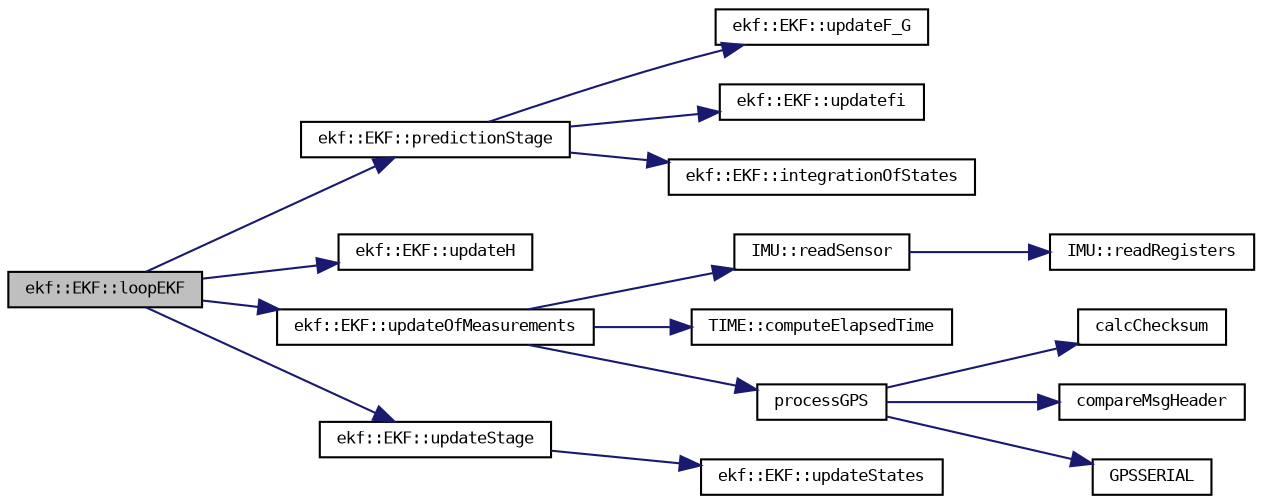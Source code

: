 digraph "ekf::EKF::loopEKF"
{
  bgcolor="transparent";
  edge [fontname="DejaVuSansMono",fontsize="8",labelfontname="DejaVuSansMono",labelfontsize="8"];
  node [fontname="DejaVuSansMono",fontsize="8",shape=record];
  rankdir="LR";
  Node32 [label="ekf::EKF::loopEKF",height=0.2,width=0.4,color="black", fillcolor="grey75", style="filled", fontcolor="black"];
  Node32 -> Node33 [color="midnightblue",fontsize="8",style="solid",fontname="DejaVuSansMono"];
  Node33 [label="ekf::EKF::predictionStage",height=0.2,width=0.4,color="black",URL="$classekf_1_1EKF.html#ae27545818f775f4aa6b999e012a851e3"];
  Node33 -> Node34 [color="midnightblue",fontsize="8",style="solid",fontname="DejaVuSansMono"];
  Node34 [label="ekf::EKF::updateF_G",height=0.2,width=0.4,color="black",URL="$classekf_1_1EKF.html#ae6c0295a32e90b9594ad10bb1061b62b",tooltip="Atualiza matrix lineariza de estados F e a matrix G. "];
  Node33 -> Node35 [color="midnightblue",fontsize="8",style="solid",fontname="DejaVuSansMono"];
  Node35 [label="ekf::EKF::updatefi",height=0.2,width=0.4,color="black",URL="$classekf_1_1EKF.html#ad5949e9e8eae2938a332af03a8ec353b"];
  Node33 -> Node36 [color="midnightblue",fontsize="8",style="solid",fontname="DejaVuSansMono"];
  Node36 [label="ekf::EKF::integrationOfStates",height=0.2,width=0.4,color="black",URL="$classekf_1_1EKF.html#a4bd0d4a6ec2787cf1c690fcf154a43c5"];
  Node32 -> Node37 [color="midnightblue",fontsize="8",style="solid",fontname="DejaVuSansMono"];
  Node37 [label="ekf::EKF::updateH",height=0.2,width=0.4,color="black",URL="$classekf_1_1EKF.html#a94bc601335d20c0a058e8e8600d912e7"];
  Node32 -> Node38 [color="midnightblue",fontsize="8",style="solid",fontname="DejaVuSansMono"];
  Node38 [label="ekf::EKF::updateOfMeasurements",height=0.2,width=0.4,color="black",URL="$classekf_1_1EKF.html#a84048d25ebfb6431d7b1372b7315a7a3",tooltip="Atualiza a medicao a partir dos sensores da unidade Margin e GPS. "];
  Node38 -> Node39 [color="midnightblue",fontsize="8",style="solid",fontname="DejaVuSansMono"];
  Node39 [label="IMU::readSensor",height=0.2,width=0.4,color="black",URL="$classIMU.html#ac574728dbbc752155239a35c8bbd6e79"];
  Node39 -> Node40 [color="midnightblue",fontsize="8",style="solid",fontname="DejaVuSansMono"];
  Node40 [label="IMU::readRegisters",height=0.2,width=0.4,color="black",URL="$classIMU.html#a87c200faa130ff4d2d3416b2d83f4f49"];
  Node38 -> Node41 [color="midnightblue",fontsize="8",style="solid",fontname="DejaVuSansMono"];
  Node41 [label="TIME::computeElapsedTime",height=0.2,width=0.4,color="black",URL="$classTIME.html#a51b6020daf09773ef3948cf6b9ccd736",tooltip="Retorna o valor do tempo decorrido desde a última requisição. "];
  Node38 -> Node42 [color="midnightblue",fontsize="8",style="solid",fontname="DejaVuSansMono"];
  Node42 [label="processGPS",height=0.2,width=0.4,color="black",URL="$GPS_8h.html#ad604e63cc857e5663dfba96c37c66bc7"];
  Node42 -> Node43 [color="midnightblue",fontsize="8",style="solid",fontname="DejaVuSansMono"];
  Node43 [label="calcChecksum",height=0.2,width=0.4,color="black",URL="$GPS_8h.html#aa2fac937d6e192633f020459321241e7"];
  Node42 -> Node44 [color="midnightblue",fontsize="8",style="solid",fontname="DejaVuSansMono"];
  Node44 [label="compareMsgHeader",height=0.2,width=0.4,color="black",URL="$GPS_8h.html#aecde093c7427cc661daceaa118cf4455"];
  Node42 -> Node45 [color="midnightblue",fontsize="8",style="solid",fontname="DejaVuSansMono"];
  Node45 [label="GPSSERIAL",height=0.2,width=0.4,color="black",URL="$GPS_8h.html#a5d2ecd8f29f7e3e702c8b8bea333f6c6"];
  Node32 -> Node46 [color="midnightblue",fontsize="8",style="solid",fontname="DejaVuSansMono"];
  Node46 [label="ekf::EKF::updateStage",height=0.2,width=0.4,color="black",URL="$classekf_1_1EKF.html#ad4c19d26e9735c356dc8767793939efb"];
  Node46 -> Node47 [color="midnightblue",fontsize="8",style="solid",fontname="DejaVuSansMono"];
  Node47 [label="ekf::EKF::updateStates",height=0.2,width=0.4,color="black",URL="$classekf_1_1EKF.html#a7bcbdc98c071241367a17d698624a5a1"];
}

